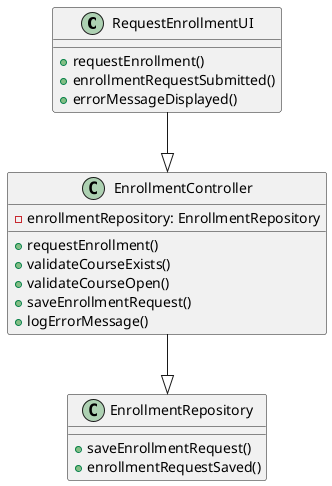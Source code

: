 @startuml
class RequestEnrollmentUI {
    +requestEnrollment()
    +enrollmentRequestSubmitted()
    +errorMessageDisplayed()
}

class EnrollmentController {
    -enrollmentRepository: EnrollmentRepository
    +requestEnrollment()
    +validateCourseExists()
    +validateCourseOpen()
    +saveEnrollmentRequest()
    +logErrorMessage()
}

class EnrollmentRepository {
    +saveEnrollmentRequest()
    +enrollmentRequestSaved()
}






RequestEnrollmentUI --|> EnrollmentController
EnrollmentController --|> EnrollmentRepository


@enduml
